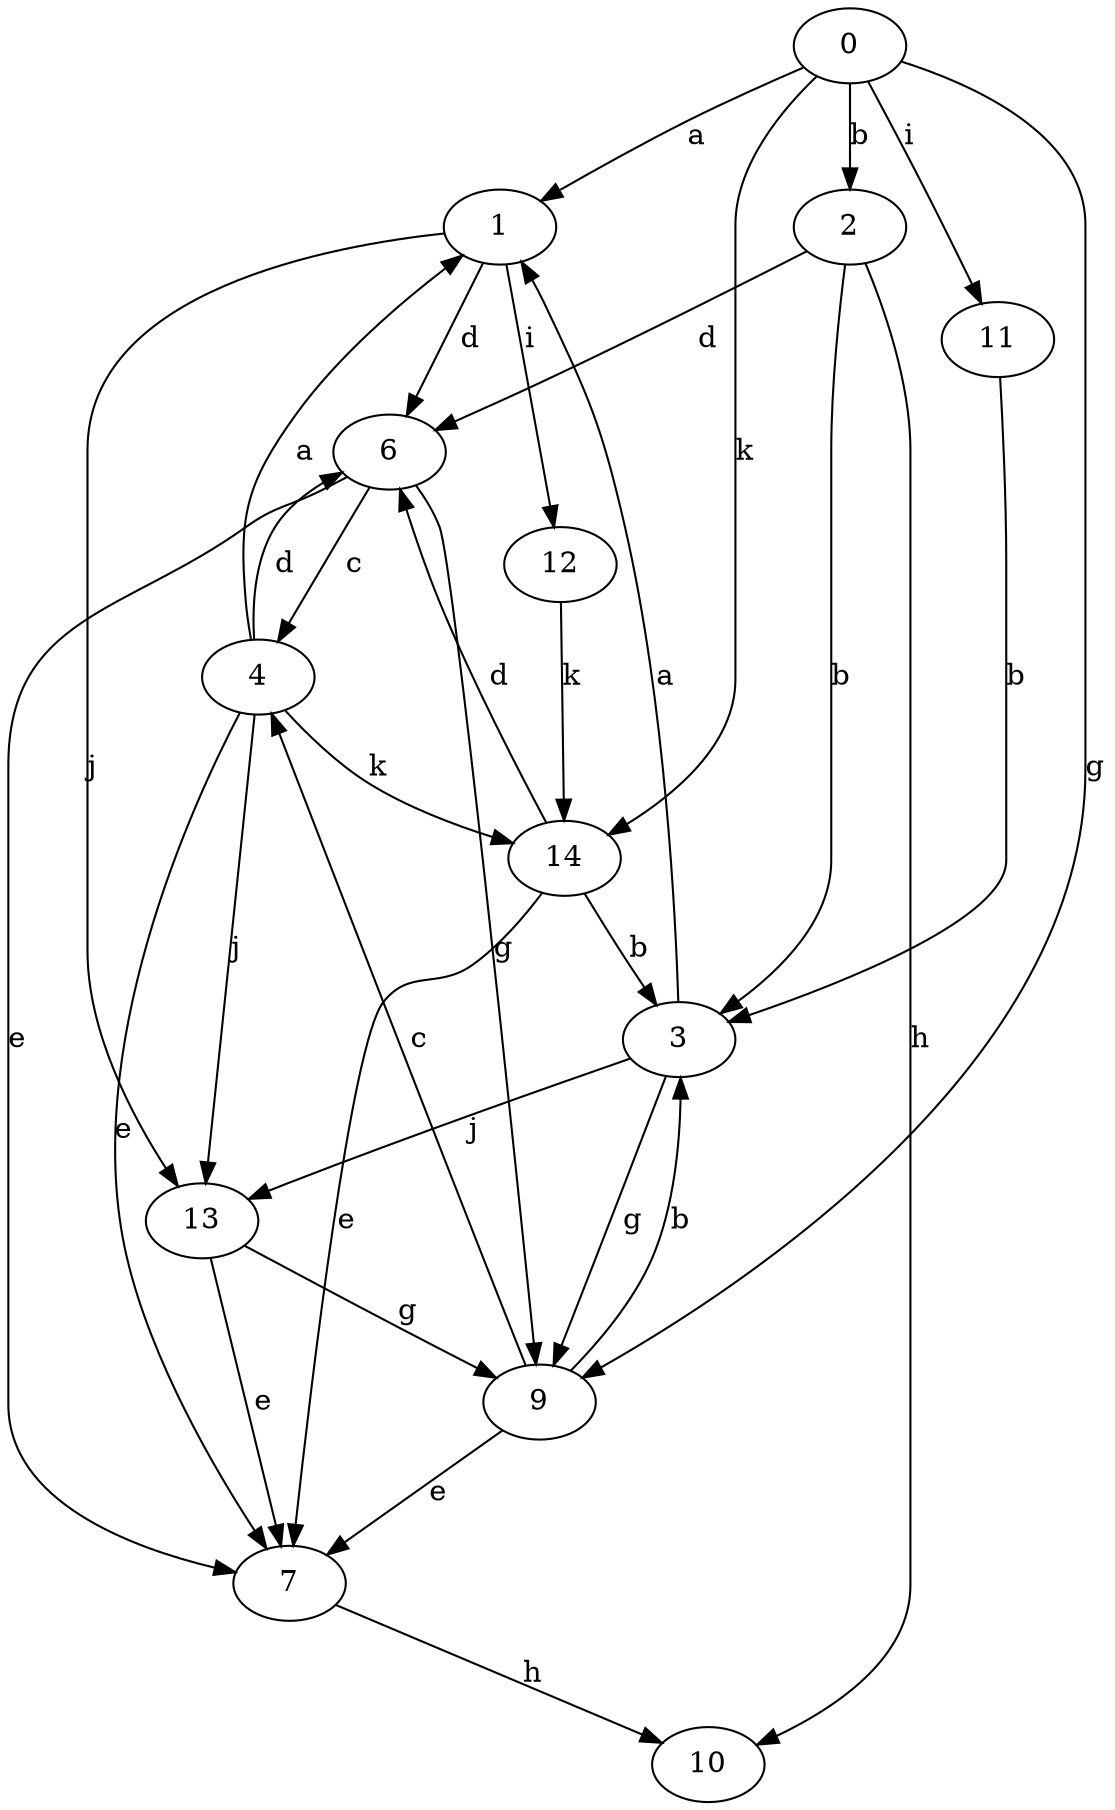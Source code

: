 strict digraph  {
1;
2;
3;
0;
4;
6;
7;
9;
10;
11;
12;
13;
14;
1 -> 6  [label=d];
1 -> 12  [label=i];
1 -> 13  [label=j];
2 -> 3  [label=b];
2 -> 6  [label=d];
2 -> 10  [label=h];
3 -> 1  [label=a];
3 -> 9  [label=g];
3 -> 13  [label=j];
0 -> 1  [label=a];
0 -> 2  [label=b];
0 -> 9  [label=g];
0 -> 11  [label=i];
0 -> 14  [label=k];
4 -> 1  [label=a];
4 -> 6  [label=d];
4 -> 7  [label=e];
4 -> 13  [label=j];
4 -> 14  [label=k];
6 -> 4  [label=c];
6 -> 7  [label=e];
6 -> 9  [label=g];
7 -> 10  [label=h];
9 -> 3  [label=b];
9 -> 4  [label=c];
9 -> 7  [label=e];
11 -> 3  [label=b];
12 -> 14  [label=k];
13 -> 7  [label=e];
13 -> 9  [label=g];
14 -> 3  [label=b];
14 -> 6  [label=d];
14 -> 7  [label=e];
}
